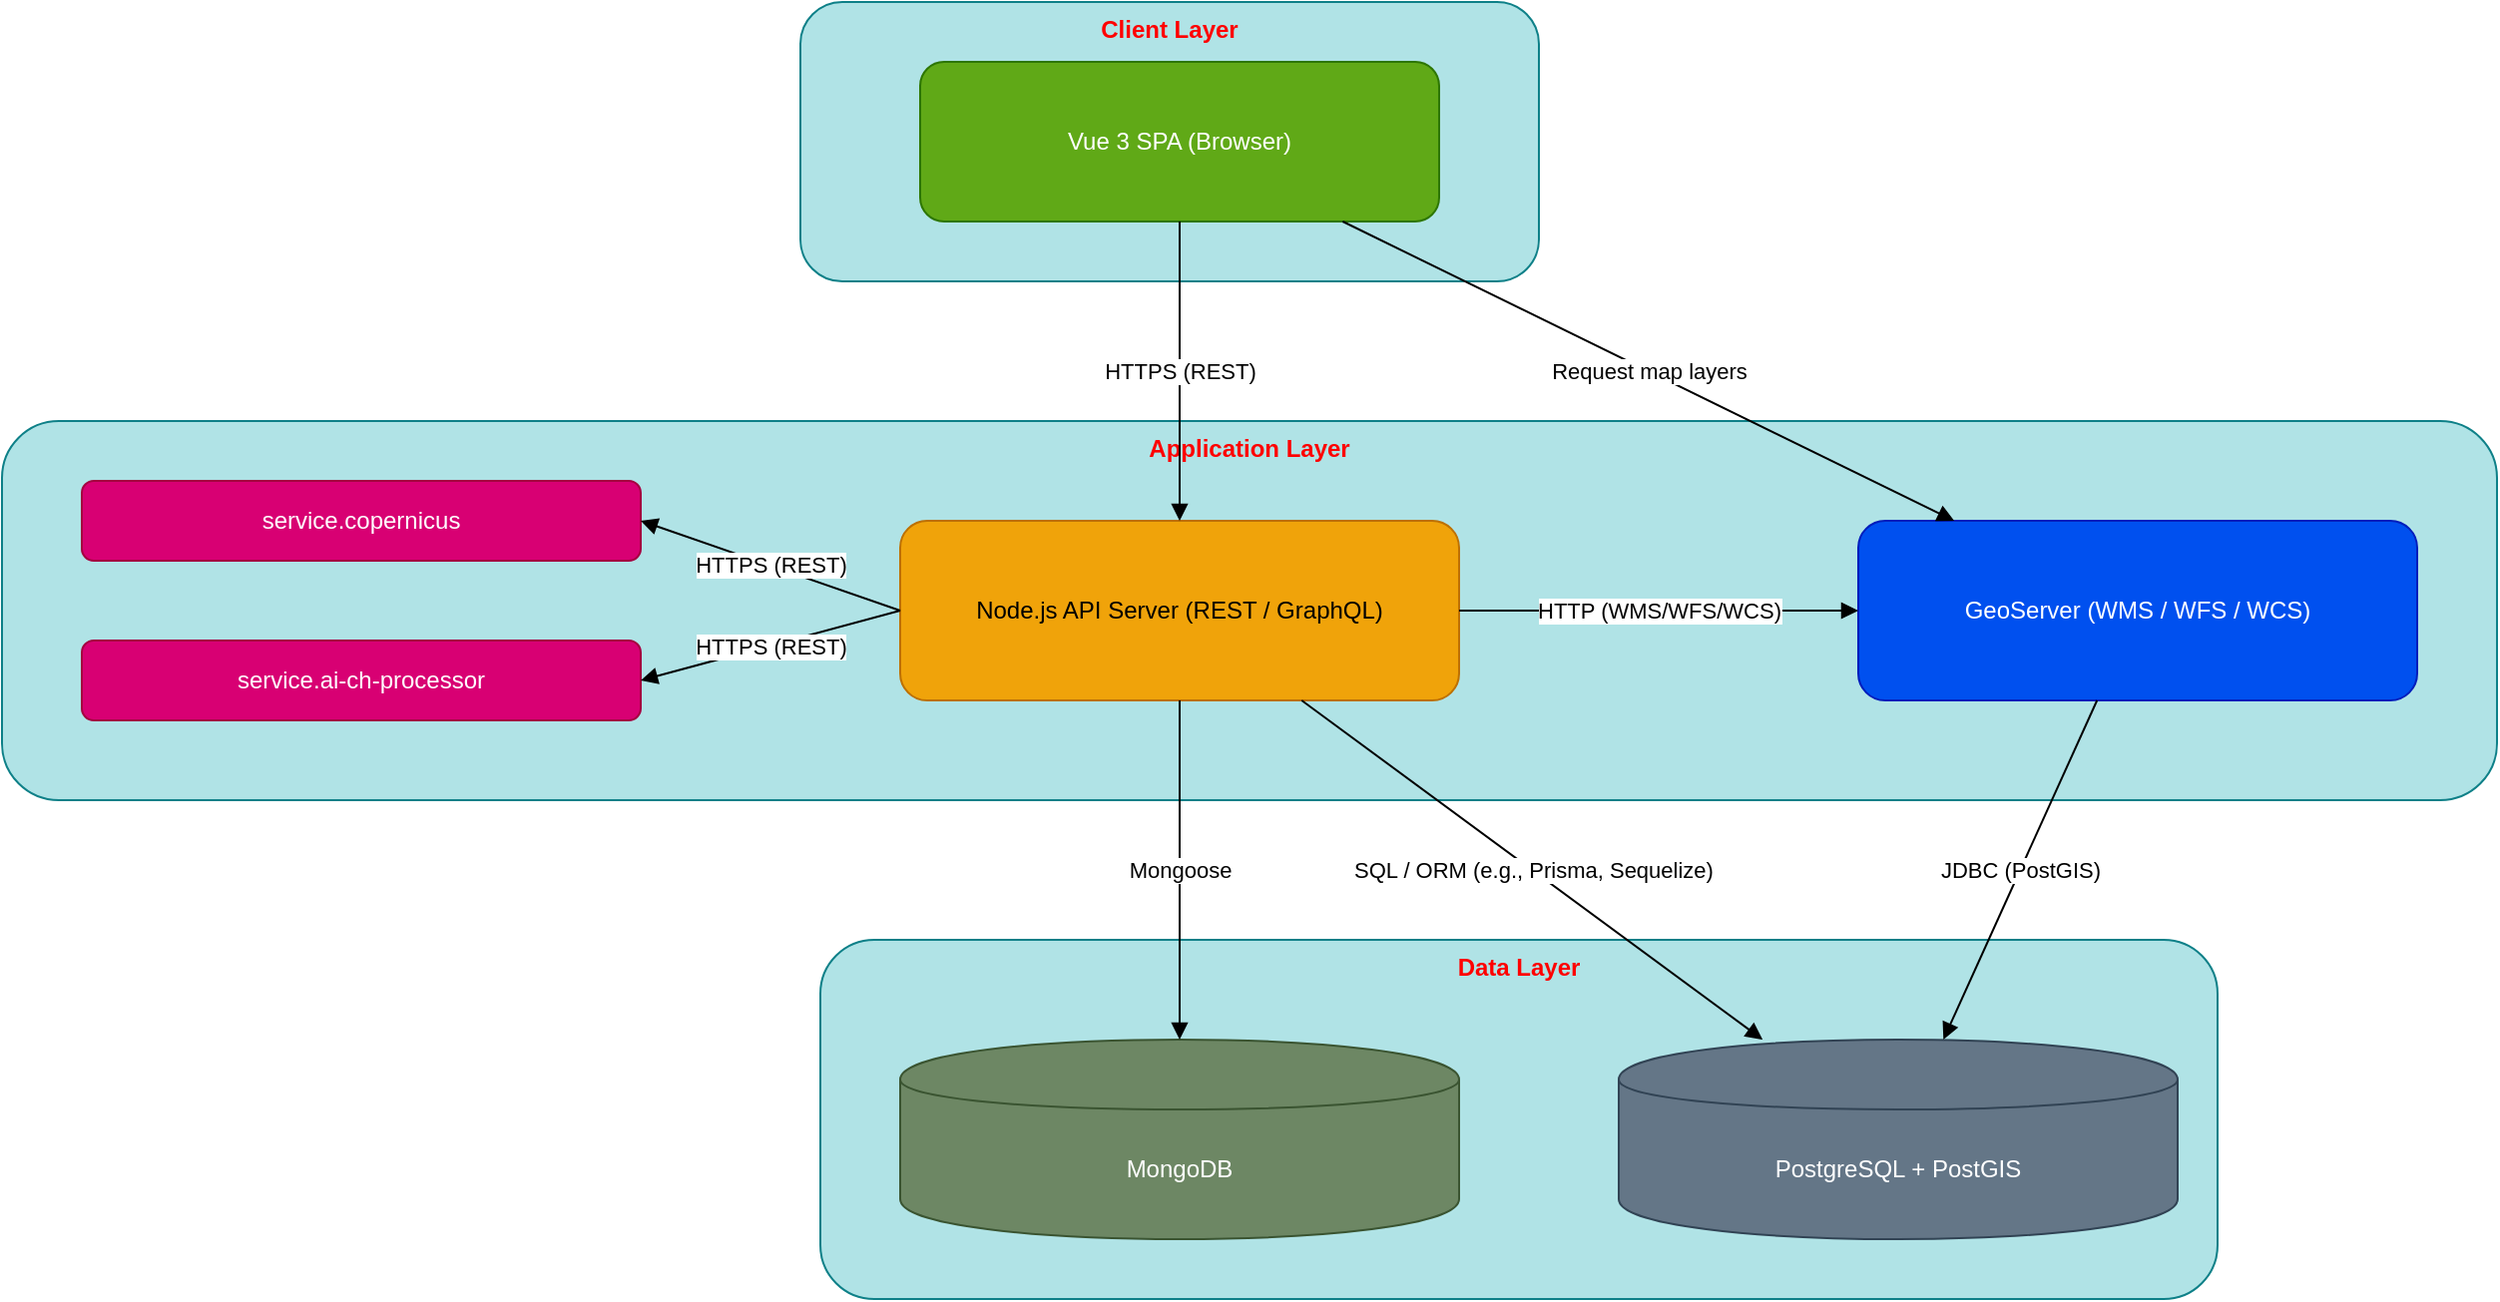 <mxfile version="28.2.5">
  <diagram name="Infrastructure" id="jFhx2JXExCpxwDYUF4yw">
    <mxGraphModel dx="2421" dy="2164" grid="1" gridSize="10" guides="1" tooltips="1" connect="1" arrows="1" fold="1" page="1" pageScale="1" pageWidth="850" pageHeight="1100" math="0" shadow="0">
      <root>
        <mxCell id="0" />
        <mxCell id="1" parent="0" />
        <mxCell id="326gA4oSRteBEdirEIxd-1" value="Client Layer" style="rounded=1;whiteSpace=wrap;html=1;fillColor=#b0e3e6;strokeColor=#0e8088;fontStyle=1;align=center;verticalAlign=top;fontColor=#FF0000;" vertex="1" parent="1">
          <mxGeometry x="10" y="-30" width="370" height="140" as="geometry" />
        </mxCell>
        <mxCell id="326gA4oSRteBEdirEIxd-2" value="Application Layer" style="rounded=1;whiteSpace=wrap;html=1;fillColor=#b0e3e6;strokeColor=#0e8088;fontStyle=1;align=center;verticalAlign=top;fontColor=#FF0000;" vertex="1" parent="1">
          <mxGeometry x="-390" y="180" width="1250" height="190" as="geometry" />
        </mxCell>
        <mxCell id="326gA4oSRteBEdirEIxd-3" value="Data Layer" style="rounded=1;whiteSpace=wrap;html=1;fillColor=#b0e3e6;strokeColor=#0e8088;fontStyle=1;align=center;verticalAlign=top;fontColor=#FF0000;" vertex="1" parent="1">
          <mxGeometry x="20" y="440" width="700" height="180" as="geometry" />
        </mxCell>
        <mxCell id="326gA4oSRteBEdirEIxd-4" value="Vue 3 SPA (Browser)" style="shape=rect;rounded=1;whiteSpace=wrap;html=1;glass=0;strokeColor=#2D7600;fillColor=#60a917;fontColor=#ffffff;" vertex="1" parent="1">
          <mxGeometry x="70" width="260" height="80" as="geometry" />
        </mxCell>
        <mxCell id="326gA4oSRteBEdirEIxd-5" value="Node.js API Server (REST / GraphQL)" style="shape=rect;rounded=1;whiteSpace=wrap;html=1;glass=0;strokeColor=#BD7000;fillColor=#f0a30a;fontColor=#000000;" vertex="1" parent="1">
          <mxGeometry x="60" y="230" width="280" height="90" as="geometry" />
        </mxCell>
        <mxCell id="326gA4oSRteBEdirEIxd-6" value="GeoServer (WMS / WFS / WCS)" style="shape=rect;rounded=1;whiteSpace=wrap;html=1;glass=0;fillColor=#0050ef;strokeColor=#001DBC;fontColor=#ffffff;" vertex="1" parent="1">
          <mxGeometry x="540" y="230" width="280" height="90" as="geometry" />
        </mxCell>
        <mxCell id="326gA4oSRteBEdirEIxd-7" value="PostgreSQL + PostGIS" style="shape=cylinder;whiteSpace=wrap;html=1;boundedLbl=1;rounded=0;strokeColor=#314354;fillColor=#647687;fontColor=#ffffff;" vertex="1" parent="1">
          <mxGeometry x="420" y="490" width="280" height="100" as="geometry" />
        </mxCell>
        <mxCell id="326gA4oSRteBEdirEIxd-8" value="HTTPS (REST)" style="endArrow=block;html=1;rounded=1;" edge="1" parent="1" source="326gA4oSRteBEdirEIxd-4" target="326gA4oSRteBEdirEIxd-5">
          <mxGeometry relative="1" as="geometry">
            <mxPoint as="targetPoint" />
          </mxGeometry>
        </mxCell>
        <mxCell id="326gA4oSRteBEdirEIxd-9" value="HTTP (WMS/WFS/WCS)" style="endArrow=block;html=1;rounded=1;" edge="1" parent="1" source="326gA4oSRteBEdirEIxd-5" target="326gA4oSRteBEdirEIxd-6">
          <mxGeometry relative="1" as="geometry">
            <mxPoint as="targetPoint" />
          </mxGeometry>
        </mxCell>
        <mxCell id="326gA4oSRteBEdirEIxd-10" value="SQL / ORM (e.g., Prisma, Sequelize)" style="endArrow=block;html=1;rounded=1;" edge="1" parent="1" source="326gA4oSRteBEdirEIxd-5" target="326gA4oSRteBEdirEIxd-7">
          <mxGeometry relative="1" as="geometry">
            <mxPoint as="targetPoint" />
          </mxGeometry>
        </mxCell>
        <mxCell id="326gA4oSRteBEdirEIxd-11" value="JDBC (PostGIS)" style="endArrow=block;html=1;rounded=1;" edge="1" parent="1" source="326gA4oSRteBEdirEIxd-6" target="326gA4oSRteBEdirEIxd-7">
          <mxGeometry relative="1" as="geometry">
            <mxPoint as="targetPoint" />
          </mxGeometry>
        </mxCell>
        <mxCell id="326gA4oSRteBEdirEIxd-12" value="Request map layers" style="endArrow=block;html=1;rounded=1;dashPattern=8 4;" edge="1" parent="1" source="326gA4oSRteBEdirEIxd-4" target="326gA4oSRteBEdirEIxd-6">
          <mxGeometry relative="1" as="geometry">
            <mxPoint as="targetPoint" />
          </mxGeometry>
        </mxCell>
        <mxCell id="326gA4oSRteBEdirEIxd-15" value="MongoDB" style="shape=cylinder;whiteSpace=wrap;html=1;boundedLbl=1;rounded=0;strokeColor=#3A5431;fillColor=#6d8764;fontColor=#ffffff;" vertex="1" parent="1">
          <mxGeometry x="60" y="490" width="280" height="100" as="geometry" />
        </mxCell>
        <mxCell id="326gA4oSRteBEdirEIxd-16" value="Mongoose" style="endArrow=block;html=1;rounded=1;entryX=0.5;entryY=0;entryDx=0;entryDy=0;exitX=0.5;exitY=1;exitDx=0;exitDy=0;" edge="1" parent="1" source="326gA4oSRteBEdirEIxd-5" target="326gA4oSRteBEdirEIxd-15">
          <mxGeometry relative="1" as="geometry">
            <mxPoint x="200" y="470" as="targetPoint" />
            <mxPoint x="160" y="400" as="sourcePoint" />
          </mxGeometry>
        </mxCell>
        <mxCell id="326gA4oSRteBEdirEIxd-17" value="service.copernicus" style="shape=rect;rounded=1;whiteSpace=wrap;html=1;glass=0;fillColor=#d80073;strokeColor=#A50040;fontColor=#ffffff;" vertex="1" parent="1">
          <mxGeometry x="-350" y="210" width="280" height="40" as="geometry" />
        </mxCell>
        <mxCell id="326gA4oSRteBEdirEIxd-19" value="service.ai-ch-processor" style="shape=rect;rounded=1;whiteSpace=wrap;html=1;glass=0;fillColor=#d80073;strokeColor=#A50040;fontColor=#ffffff;" vertex="1" parent="1">
          <mxGeometry x="-350" y="290" width="280" height="40" as="geometry" />
        </mxCell>
        <mxCell id="326gA4oSRteBEdirEIxd-20" value="HTTPS (REST)" style="endArrow=block;html=1;rounded=1;entryX=1;entryY=0.5;entryDx=0;entryDy=0;" edge="1" parent="1" target="326gA4oSRteBEdirEIxd-17">
          <mxGeometry relative="1" as="geometry">
            <mxPoint x="-70" y="120" as="targetPoint" />
            <mxPoint x="60" y="275" as="sourcePoint" />
          </mxGeometry>
        </mxCell>
        <mxCell id="326gA4oSRteBEdirEIxd-21" value="HTTPS (REST)" style="endArrow=block;html=1;rounded=1;exitX=0;exitY=0.5;exitDx=0;exitDy=0;entryX=1;entryY=0.5;entryDx=0;entryDy=0;" edge="1" parent="1" source="326gA4oSRteBEdirEIxd-5" target="326gA4oSRteBEdirEIxd-19">
          <mxGeometry relative="1" as="geometry">
            <mxPoint x="-100" y="267" as="targetPoint" />
            <mxPoint x="30" y="300" as="sourcePoint" />
          </mxGeometry>
        </mxCell>
      </root>
    </mxGraphModel>
  </diagram>
</mxfile>
